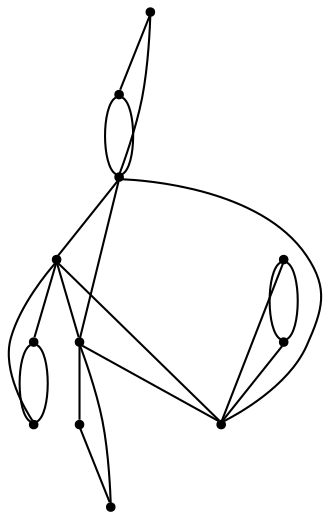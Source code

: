 graph {
  node [shape=point,comment="{\"directed\":false,\"doi\":\"10.1007/978-3-540-70904-6_3\",\"figure\":\"8 (2)\"}"]

  v0 [pos="518.1755723110465,464.17524549696185"]
  v1 [pos="413.3018622819767,441.1586337619358"]
  v2 [pos="515.1791424418604,330.6788974338108"]
  v3 [pos="442.2697674418605,536.9042290581598"]
  v4 [pos="411.3057049418604,359.2163933648004"]
  v5 [pos="435.27682594476744,261.62906222873266"]
  v6 [pos="321.41395348837204,359.2163933648004"]
  v7 [pos="231.522265625,280.9629652235243"]
  v8 [pos="322.41416242732555,443.00036960177954"]
  v9 [pos="298.4430414244186,539.6668328179254"]
  v10 [pos="215.54424736555234,337.1211581759983"]
  v11 [pos="219.5408702761628,470.61648898654516"]

  v0 -- v1 [id="-1",pos="518.1755723110465,464.17524549696185 413.3018622819767,441.1586337619358 413.3018622819767,441.1586337619358 413.3018622819767,441.1586337619358"]
  v10 -- v6 [id="-2",pos="215.54424736555234,337.1211581759983 321.41395348837204,359.2163933648004 321.41395348837204,359.2163933648004 321.41395348837204,359.2163933648004"]
  v11 -- v8 [id="-3",pos="219.5408702761628,470.61648898654516 322.41416242732555,443.00036960177954 322.41416242732555,443.00036960177954 322.41416242732555,443.00036960177954"]
  v11 -- v9 [id="-4",pos="219.5408702761628,470.61648898654516 269.2876090116279,506.641091240777 269.2876090116279,506.641091240777 269.2876090116279,506.641091240777 298.4430414244186,539.6668328179254 298.4430414244186,539.6668328179254 298.4430414244186,539.6668328179254"]
  v11 -- v9 [id="-5",pos="219.5408702761628,470.61648898654516 238.28183139534883,528.2035403781467 238.28183139534883,528.2035403781467 238.28183139534883,528.2035403781467 298.4430414244186,539.6668328179254 298.4430414244186,539.6668328179254 298.4430414244186,539.6668328179254"]
  v7 -- v10 [id="-8",pos="231.522265625,280.9629652235243 215.54424736555234,337.1211581759983 215.54424736555234,337.1211581759983 215.54424736555234,337.1211581759983"]
  v9 -- v8 [id="-11",pos="298.4430414244186,539.6668328179254 322.41416242732555,443.00036960177954 322.41416242732555,443.00036960177954 322.41416242732555,443.00036960177954"]
  v6 -- v1 [id="-12",pos="321.41395348837204,359.2163933648004 413.3018622819767,441.1586337619358 413.3018622819767,441.1586337619358 413.3018622819767,441.1586337619358"]
  v8 -- v1 [id="-13",pos="322.41416242732555,443.00036960177954 413.3018622819767,441.1586337619358 413.3018622819767,441.1586337619358 413.3018622819767,441.1586337619358"]
  v8 -- v4 [id="-14",pos="322.41416242732555,443.00036960177954 411.3057049418604,359.2163933648004 411.3057049418604,359.2163933648004 411.3057049418604,359.2163933648004"]
  v6 -- v8 [id="-15",pos="321.41395348837204,359.2163933648004 322.41416242732555,443.00036960177954 322.41416242732555,443.00036960177954 322.41416242732555,443.00036960177954"]
  v6 -- v7 [id="-16",pos="321.41395348837204,359.2163933648004 231.522265625,280.9629652235243 231.522265625,280.9629652235243 231.522265625,280.9629652235243"]
  v4 -- v2 [id="-17",pos="411.3057049418604,359.2163933648004 515.1791424418604,330.6788974338108 515.1791424418604,330.6788974338108 515.1791424418604,330.6788974338108"]
  v1 -- v0 [id="-18",pos="413.3018622819767,441.1586337619358 507.0151253633721,523.6994001600478 507.0151253633721,523.6994001600478 507.0151253633721,523.6994001600478 518.1755723110465,464.17524549696185 518.1755723110465,464.17524549696185 518.1755723110465,464.17524549696185"]
  v4 -- v5 [id="-19",pos="411.3057049418604,359.2163933648004 435.27682594476744,261.62906222873266 435.27682594476744,261.62906222873266 435.27682594476744,261.62906222873266"]
  v4 -- v6 [id="-20",pos="411.3057049418604,359.2163933648004 321.41395348837204,359.2163933648004 321.41395348837204,359.2163933648004 321.41395348837204,359.2163933648004"]
  v5 -- v2 [id="-21",pos="435.27682594476744,261.62906222873266 499.8346566133721,276.0243309868707 499.8346566133721,276.0243309868707 499.8346566133721,276.0243309868707 515.1791424418604,330.6788974338108 515.1791424418604,330.6788974338108 515.1791424418604,330.6788974338108"]
  v3 -- v0 [id="-22",pos="442.2697674418605,536.9042290581598 472.6379269622093,501.0411156548395 472.6379269622093,501.0411156548395 472.6379269622093,501.0411156548395 518.1755723110465,464.17524549696185 518.1755723110465,464.17524549696185 518.1755723110465,464.17524549696185"]
  v5 -- v2 [id="-23",pos="435.27682594476744,261.62906222873266 466.5576308139535,293.6578962537978 466.5576308139535,293.6578962537978 466.5576308139535,293.6578962537978 515.1791424418604,330.6788974338108 515.1791424418604,330.6788974338108 515.1791424418604,330.6788974338108"]
  v3 -- v1 [id="-26",pos="442.2697674418605,536.9042290581598 413.3018622819767,441.1586337619358 413.3018622819767,441.1586337619358 413.3018622819767,441.1586337619358"]
  v1 -- v4 [id="-27",pos="413.3018622819767,441.1586337619358 411.3057049418604,359.2163933648004 411.3057049418604,359.2163933648004 411.3057049418604,359.2163933648004"]
}